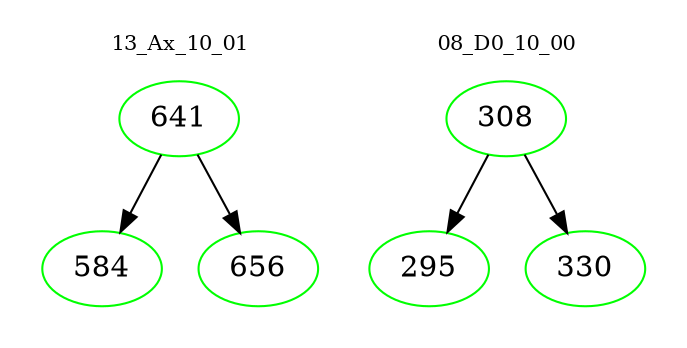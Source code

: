 digraph{
subgraph cluster_0 {
color = white
label = "13_Ax_10_01";
fontsize=10;
T0_641 [label="641", color="green"]
T0_641 -> T0_584 [color="black"]
T0_584 [label="584", color="green"]
T0_641 -> T0_656 [color="black"]
T0_656 [label="656", color="green"]
}
subgraph cluster_1 {
color = white
label = "08_D0_10_00";
fontsize=10;
T1_308 [label="308", color="green"]
T1_308 -> T1_295 [color="black"]
T1_295 [label="295", color="green"]
T1_308 -> T1_330 [color="black"]
T1_330 [label="330", color="green"]
}
}
